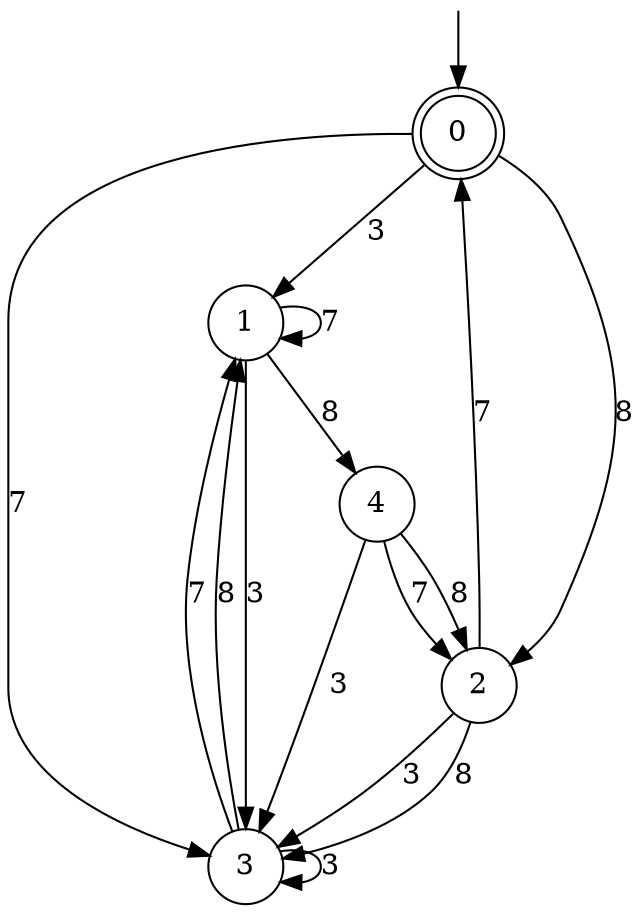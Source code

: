 digraph g {

	s0 [shape="doublecircle" label="0"];
	s1 [shape="circle" label="1"];
	s2 [shape="circle" label="2"];
	s3 [shape="circle" label="3"];
	s4 [shape="circle" label="4"];
	s0 -> s1 [label="3"];
	s0 -> s2 [label="8"];
	s0 -> s3 [label="7"];
	s1 -> s3 [label="3"];
	s1 -> s4 [label="8"];
	s1 -> s1 [label="7"];
	s2 -> s3 [label="3"];
	s2 -> s3 [label="8"];
	s2 -> s0 [label="7"];
	s3 -> s3 [label="3"];
	s3 -> s1 [label="8"];
	s3 -> s1 [label="7"];
	s4 -> s3 [label="3"];
	s4 -> s2 [label="8"];
	s4 -> s2 [label="7"];

__start0 [label="" shape="none" width="0" height="0"];
__start0 -> s0;

}

